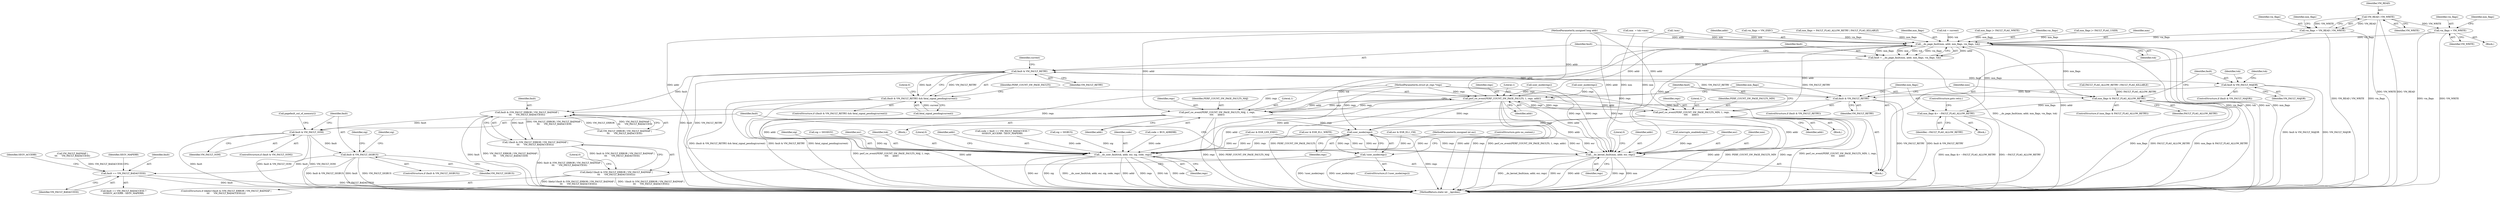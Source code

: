 digraph "1_linux_5a0fdfada3a2aa50d7b947a2e958bf00cbe0d830_0@del" {
"1000125" [label="(Call,VM_READ | VM_WRITE)"];
"1000123" [label="(Call,vm_flags = VM_READ | VM_WRITE)"];
"1000224" [label="(Call,__do_page_fault(mm, addr, mm_flags, vm_flags, tsk))"];
"1000222" [label="(Call,fault = __do_page_fault(mm, addr, mm_flags, vm_flags, tsk))"];
"1000232" [label="(Call,fault & VM_FAULT_RETRY)"];
"1000231" [label="(Call,(fault & VM_FAULT_RETRY) && fatal_signal_pending(current))"];
"1000250" [label="(Call,fault & VM_FAULT_MAJOR)"];
"1000275" [label="(Call,fault & VM_FAULT_RETRY)"];
"1000291" [label="(Call,fault & (VM_FAULT_ERROR | VM_FAULT_BADMAP |\n\t\t\t      VM_FAULT_BADACCESS))"];
"1000290" [label="(Call,!(fault & (VM_FAULT_ERROR | VM_FAULT_BADMAP |\n\t\t\t      VM_FAULT_BADACCESS)))"];
"1000289" [label="(Call,likely(!(fault & (VM_FAULT_ERROR | VM_FAULT_BADMAP |\n\t\t\t      VM_FAULT_BADACCESS))))"];
"1000306" [label="(Call,fault & VM_FAULT_OOM)"];
"1000314" [label="(Call,fault & VM_FAULT_SIGBUS)"];
"1000332" [label="(Call,fault == VM_FAULT_BADACCESS)"];
"1000239" [label="(Call,perf_sw_event(PERF_COUNT_SW_PAGE_FAULTS, 1, regs, addr))"];
"1000258" [label="(Call,perf_sw_event(PERF_COUNT_SW_PAGE_FAULTS_MAJ, 1, regs,\n\t\t\t\t      addr))"];
"1000302" [label="(Call,user_mode(regs))"];
"1000301" [label="(Call,!user_mode(regs))"];
"1000337" [label="(Call,__do_user_fault(tsk, addr, esr, sig, code, regs))"];
"1000347" [label="(Call,__do_kernel_fault(mm, addr, esr, regs))"];
"1000269" [label="(Call,perf_sw_event(PERF_COUNT_SW_PAGE_FAULTS_MIN, 1, regs,\n\t\t\t\t      addr))"];
"1000245" [label="(Call,mm_flags & FAULT_FLAG_ALLOW_RETRY)"];
"1000279" [label="(Call,mm_flags &= ~FAULT_FLAG_ALLOW_RETRY)"];
"1000177" [label="(Call,vm_flags = VM_WRITE)"];
"1000149" [label="(Call,!mm)"];
"1000262" [label="(Identifier,addr)"];
"1000275" [label="(Call,fault & VM_FAULT_RETRY)"];
"1000272" [label="(Identifier,regs)"];
"1000276" [label="(Identifier,fault)"];
"1000307" [label="(Identifier,fault)"];
"1000123" [label="(Call,vm_flags = VM_READ | VM_WRITE)"];
"1000231" [label="(Call,(fault & VM_FAULT_RETRY) && fatal_signal_pending(current))"];
"1000124" [label="(Identifier,vm_flags)"];
"1000292" [label="(Identifier,fault)"];
"1000335" [label="(Identifier,SEGV_ACCERR)"];
"1000299" [label="(Literal,0)"];
"1000340" [label="(Identifier,esr)"];
"1000260" [label="(Literal,1)"];
"1000240" [label="(Identifier,PERF_COUNT_SW_PAGE_FAULTS)"];
"1000264" [label="(Block,)"];
"1000295" [label="(Call,VM_FAULT_BADMAP |\n\t\t\t      VM_FAULT_BADACCESS)"];
"1000286" [label="(Identifier,mm)"];
"1000224" [label="(Call,__do_page_fault(mm, addr, mm_flags, vm_flags, tsk))"];
"1000336" [label="(Identifier,SEGV_MAPERR)"];
"1000244" [label="(ControlStructure,if (mm_flags & FAULT_FLAG_ALLOW_RETRY))"];
"1000222" [label="(Call,fault = __do_page_fault(mm, addr, mm_flags, vm_flags, tsk))"];
"1000126" [label="(Identifier,VM_READ)"];
"1000338" [label="(Identifier,tsk)"];
"1000159" [label="(Call,esr & ESR_LNX_EXEC)"];
"1000179" [label="(Identifier,VM_WRITE)"];
"1000267" [label="(Identifier,tsk)"];
"1000353" [label="(Literal,0)"];
"1000279" [label="(Call,mm_flags &= ~FAULT_FLAG_ALLOW_RETRY)"];
"1000349" [label="(Identifier,addr)"];
"1000143" [label="(Call,interrupts_enabled(regs))"];
"1000178" [label="(Identifier,vm_flags)"];
"1000242" [label="(Identifier,regs)"];
"1000229" [label="(Identifier,tsk)"];
"1000131" [label="(Call,FAULT_FLAG_ALLOW_RETRY | FAULT_FLAG_KILLABLE)"];
"1000225" [label="(Identifier,mm)"];
"1000169" [label="(Call,esr & ESR_EL1_WRITE)"];
"1000321" [label="(Call,code = BUS_ADRERR)"];
"1000332" [label="(Call,fault == VM_FAULT_BADACCESS)"];
"1000341" [label="(Identifier,sig)"];
"1000333" [label="(Identifier,fault)"];
"1000250" [label="(Call,fault & VM_FAULT_MAJOR)"];
"1000291" [label="(Call,fault & (VM_FAULT_ERROR | VM_FAULT_BADMAP |\n\t\t\t      VM_FAULT_BADACCESS))"];
"1000326" [label="(Call,sig = SIGSEGV)"];
"1000347" [label="(Call,__do_kernel_fault(mm, addr, esr, regs))"];
"1000214" [label="(Call,user_mode(regs))"];
"1000304" [label="(ControlStructure,goto no_context;)"];
"1000319" [label="(Identifier,sig)"];
"1000181" [label="(Identifier,mm_flags)"];
"1000301" [label="(Call,!user_mode(regs))"];
"1000226" [label="(Identifier,addr)"];
"1000251" [label="(Identifier,fault)"];
"1000306" [label="(Call,fault & VM_FAULT_OOM)"];
"1000261" [label="(Identifier,regs)"];
"1000343" [label="(Identifier,regs)"];
"1000137" [label="(Call,mm  = tsk->mm)"];
"1000350" [label="(Identifier,esr)"];
"1000232" [label="(Call,fault & VM_FAULT_RETRY)"];
"1000116" [label="(Block,)"];
"1000334" [label="(Identifier,VM_FAULT_BADACCESS)"];
"1000236" [label="(Identifier,current)"];
"1000269" [label="(Call,perf_sw_event(PERF_COUNT_SW_PAGE_FAULTS_MIN, 1, regs,\n\t\t\t\t      addr))"];
"1000194" [label="(Call,user_mode(regs))"];
"1000271" [label="(Literal,1)"];
"1000305" [label="(ControlStructure,if (fault & VM_FAULT_OOM))"];
"1000127" [label="(Identifier,VM_WRITE)"];
"1000256" [label="(Identifier,tsk)"];
"1000280" [label="(Identifier,mm_flags)"];
"1000241" [label="(Literal,1)"];
"1000247" [label="(Identifier,FAULT_FLAG_ALLOW_RETRY)"];
"1000337" [label="(Call,__do_user_fault(tsk, addr, esr, sig, code, regs))"];
"1000281" [label="(Identifier,~FAULT_FLAG_ALLOW_RETRY)"];
"1000293" [label="(Call,VM_FAULT_ERROR | VM_FAULT_BADMAP |\n\t\t\t      VM_FAULT_BADACCESS)"];
"1000278" [label="(Block,)"];
"1000238" [label="(Literal,0)"];
"1000234" [label="(Identifier,VM_FAULT_RETRY)"];
"1000300" [label="(ControlStructure,if (!user_mode(regs)))"];
"1000259" [label="(Identifier,PERF_COUNT_SW_PAGE_FAULTS_MAJ)"];
"1000173" [label="(Call,esr & ESR_EL1_CM)"];
"1000115" [label="(MethodParameterIn,struct pt_regs *regs)"];
"1000277" [label="(Identifier,VM_FAULT_RETRY)"];
"1000163" [label="(Call,vm_flags = VM_EXEC)"];
"1000270" [label="(Identifier,PERF_COUNT_SW_PAGE_FAULTS_MIN)"];
"1000253" [label="(Block,)"];
"1000130" [label="(Identifier,mm_flags)"];
"1000351" [label="(Identifier,regs)"];
"1000223" [label="(Identifier,fault)"];
"1000288" [label="(ControlStructure,if (likely(!(fault & (VM_FAULT_ERROR | VM_FAULT_BADMAP |\n\t\t\t      VM_FAULT_BADACCESS)))))"];
"1000114" [label="(MethodParameterIn,unsigned int esr)"];
"1000345" [label="(Literal,0)"];
"1000125" [label="(Call,VM_READ | VM_WRITE)"];
"1000331" [label="(Call,fault == VM_FAULT_BADACCESS ?\n\t\t\tSEGV_ACCERR : SEGV_MAPERR)"];
"1000245" [label="(Call,mm_flags & FAULT_FLAG_ALLOW_RETRY)"];
"1000258" [label="(Call,perf_sw_event(PERF_COUNT_SW_PAGE_FAULTS_MAJ, 1, regs,\n\t\t\t\t      addr))"];
"1000339" [label="(Identifier,addr)"];
"1000303" [label="(Identifier,regs)"];
"1000354" [label="(MethodReturn,static int __kprobes)"];
"1000246" [label="(Identifier,mm_flags)"];
"1000315" [label="(Identifier,fault)"];
"1000243" [label="(Identifier,addr)"];
"1000310" [label="(Call,pagefault_out_of_memory())"];
"1000314" [label="(Call,fault & VM_FAULT_SIGBUS)"];
"1000282" [label="(ControlStructure,goto retry;)"];
"1000327" [label="(Identifier,sig)"];
"1000113" [label="(MethodParameterIn,unsigned long addr)"];
"1000289" [label="(Call,likely(!(fault & (VM_FAULT_ERROR | VM_FAULT_BADMAP |\n\t\t\t      VM_FAULT_BADACCESS))))"];
"1000233" [label="(Identifier,fault)"];
"1000313" [label="(ControlStructure,if (fault & VM_FAULT_SIGBUS))"];
"1000302" [label="(Call,user_mode(regs))"];
"1000308" [label="(Identifier,VM_FAULT_OOM)"];
"1000176" [label="(Block,)"];
"1000235" [label="(Call,fatal_signal_pending(current))"];
"1000273" [label="(Identifier,addr)"];
"1000329" [label="(Call,code = fault == VM_FAULT_BADACCESS ?\n\t\t\tSEGV_ACCERR : SEGV_MAPERR)"];
"1000129" [label="(Call,mm_flags = FAULT_FLAG_ALLOW_RETRY | FAULT_FLAG_KILLABLE)"];
"1000227" [label="(Identifier,mm_flags)"];
"1000230" [label="(ControlStructure,if ((fault & VM_FAULT_RETRY) && fatal_signal_pending(current)))"];
"1000252" [label="(Identifier,VM_FAULT_MAJOR)"];
"1000348" [label="(Identifier,mm)"];
"1000274" [label="(ControlStructure,if (fault & VM_FAULT_RETRY))"];
"1000134" [label="(Call,tsk = current)"];
"1000316" [label="(Identifier,VM_FAULT_SIGBUS)"];
"1000239" [label="(Call,perf_sw_event(PERF_COUNT_SW_PAGE_FAULTS, 1, regs, addr))"];
"1000318" [label="(Call,sig = SIGBUS)"];
"1000180" [label="(Call,mm_flags |= FAULT_FLAG_WRITE)"];
"1000290" [label="(Call,!(fault & (VM_FAULT_ERROR | VM_FAULT_BADMAP |\n\t\t\t      VM_FAULT_BADACCESS)))"];
"1000177" [label="(Call,vm_flags = VM_WRITE)"];
"1000228" [label="(Identifier,vm_flags)"];
"1000155" [label="(Call,mm_flags |= FAULT_FLAG_USER)"];
"1000342" [label="(Identifier,code)"];
"1000249" [label="(ControlStructure,if (fault & VM_FAULT_MAJOR))"];
"1000125" -> "1000123"  [label="AST: "];
"1000125" -> "1000127"  [label="CFG: "];
"1000126" -> "1000125"  [label="AST: "];
"1000127" -> "1000125"  [label="AST: "];
"1000123" -> "1000125"  [label="CFG: "];
"1000125" -> "1000354"  [label="DDG: VM_READ"];
"1000125" -> "1000354"  [label="DDG: VM_WRITE"];
"1000125" -> "1000123"  [label="DDG: VM_READ"];
"1000125" -> "1000123"  [label="DDG: VM_WRITE"];
"1000125" -> "1000177"  [label="DDG: VM_WRITE"];
"1000123" -> "1000116"  [label="AST: "];
"1000124" -> "1000123"  [label="AST: "];
"1000130" -> "1000123"  [label="CFG: "];
"1000123" -> "1000354"  [label="DDG: VM_READ | VM_WRITE"];
"1000123" -> "1000354"  [label="DDG: vm_flags"];
"1000123" -> "1000224"  [label="DDG: vm_flags"];
"1000224" -> "1000222"  [label="AST: "];
"1000224" -> "1000229"  [label="CFG: "];
"1000225" -> "1000224"  [label="AST: "];
"1000226" -> "1000224"  [label="AST: "];
"1000227" -> "1000224"  [label="AST: "];
"1000228" -> "1000224"  [label="AST: "];
"1000229" -> "1000224"  [label="AST: "];
"1000222" -> "1000224"  [label="CFG: "];
"1000224" -> "1000354"  [label="DDG: mm"];
"1000224" -> "1000354"  [label="DDG: mm_flags"];
"1000224" -> "1000354"  [label="DDG: addr"];
"1000224" -> "1000354"  [label="DDG: vm_flags"];
"1000224" -> "1000354"  [label="DDG: tsk"];
"1000224" -> "1000222"  [label="DDG: addr"];
"1000224" -> "1000222"  [label="DDG: mm_flags"];
"1000224" -> "1000222"  [label="DDG: mm"];
"1000224" -> "1000222"  [label="DDG: tsk"];
"1000224" -> "1000222"  [label="DDG: vm_flags"];
"1000149" -> "1000224"  [label="DDG: mm"];
"1000137" -> "1000224"  [label="DDG: mm"];
"1000258" -> "1000224"  [label="DDG: addr"];
"1000269" -> "1000224"  [label="DDG: addr"];
"1000113" -> "1000224"  [label="DDG: addr"];
"1000129" -> "1000224"  [label="DDG: mm_flags"];
"1000279" -> "1000224"  [label="DDG: mm_flags"];
"1000180" -> "1000224"  [label="DDG: mm_flags"];
"1000155" -> "1000224"  [label="DDG: mm_flags"];
"1000177" -> "1000224"  [label="DDG: vm_flags"];
"1000163" -> "1000224"  [label="DDG: vm_flags"];
"1000134" -> "1000224"  [label="DDG: tsk"];
"1000224" -> "1000239"  [label="DDG: addr"];
"1000224" -> "1000245"  [label="DDG: mm_flags"];
"1000224" -> "1000337"  [label="DDG: tsk"];
"1000224" -> "1000347"  [label="DDG: mm"];
"1000222" -> "1000116"  [label="AST: "];
"1000223" -> "1000222"  [label="AST: "];
"1000233" -> "1000222"  [label="CFG: "];
"1000222" -> "1000354"  [label="DDG: __do_page_fault(mm, addr, mm_flags, vm_flags, tsk)"];
"1000222" -> "1000232"  [label="DDG: fault"];
"1000232" -> "1000231"  [label="AST: "];
"1000232" -> "1000234"  [label="CFG: "];
"1000233" -> "1000232"  [label="AST: "];
"1000234" -> "1000232"  [label="AST: "];
"1000236" -> "1000232"  [label="CFG: "];
"1000231" -> "1000232"  [label="CFG: "];
"1000232" -> "1000354"  [label="DDG: fault"];
"1000232" -> "1000354"  [label="DDG: VM_FAULT_RETRY"];
"1000232" -> "1000231"  [label="DDG: fault"];
"1000232" -> "1000231"  [label="DDG: VM_FAULT_RETRY"];
"1000275" -> "1000232"  [label="DDG: VM_FAULT_RETRY"];
"1000232" -> "1000250"  [label="DDG: fault"];
"1000232" -> "1000275"  [label="DDG: VM_FAULT_RETRY"];
"1000232" -> "1000291"  [label="DDG: fault"];
"1000231" -> "1000230"  [label="AST: "];
"1000231" -> "1000235"  [label="CFG: "];
"1000235" -> "1000231"  [label="AST: "];
"1000238" -> "1000231"  [label="CFG: "];
"1000240" -> "1000231"  [label="CFG: "];
"1000231" -> "1000354"  [label="DDG: fatal_signal_pending(current)"];
"1000231" -> "1000354"  [label="DDG: (fault & VM_FAULT_RETRY) && fatal_signal_pending(current)"];
"1000231" -> "1000354"  [label="DDG: fault & VM_FAULT_RETRY"];
"1000235" -> "1000231"  [label="DDG: current"];
"1000250" -> "1000249"  [label="AST: "];
"1000250" -> "1000252"  [label="CFG: "];
"1000251" -> "1000250"  [label="AST: "];
"1000252" -> "1000250"  [label="AST: "];
"1000256" -> "1000250"  [label="CFG: "];
"1000267" -> "1000250"  [label="CFG: "];
"1000250" -> "1000354"  [label="DDG: VM_FAULT_MAJOR"];
"1000250" -> "1000354"  [label="DDG: fault & VM_FAULT_MAJOR"];
"1000250" -> "1000275"  [label="DDG: fault"];
"1000275" -> "1000274"  [label="AST: "];
"1000275" -> "1000277"  [label="CFG: "];
"1000276" -> "1000275"  [label="AST: "];
"1000277" -> "1000275"  [label="AST: "];
"1000280" -> "1000275"  [label="CFG: "];
"1000286" -> "1000275"  [label="CFG: "];
"1000275" -> "1000354"  [label="DDG: fault & VM_FAULT_RETRY"];
"1000275" -> "1000354"  [label="DDG: VM_FAULT_RETRY"];
"1000275" -> "1000291"  [label="DDG: fault"];
"1000291" -> "1000290"  [label="AST: "];
"1000291" -> "1000293"  [label="CFG: "];
"1000292" -> "1000291"  [label="AST: "];
"1000293" -> "1000291"  [label="AST: "];
"1000290" -> "1000291"  [label="CFG: "];
"1000291" -> "1000354"  [label="DDG: fault"];
"1000291" -> "1000354"  [label="DDG: VM_FAULT_ERROR | VM_FAULT_BADMAP |\n\t\t\t      VM_FAULT_BADACCESS"];
"1000291" -> "1000290"  [label="DDG: fault"];
"1000291" -> "1000290"  [label="DDG: VM_FAULT_ERROR | VM_FAULT_BADMAP |\n\t\t\t      VM_FAULT_BADACCESS"];
"1000293" -> "1000291"  [label="DDG: VM_FAULT_ERROR"];
"1000293" -> "1000291"  [label="DDG: VM_FAULT_BADMAP |\n\t\t\t      VM_FAULT_BADACCESS"];
"1000291" -> "1000306"  [label="DDG: fault"];
"1000290" -> "1000289"  [label="AST: "];
"1000289" -> "1000290"  [label="CFG: "];
"1000290" -> "1000354"  [label="DDG: fault & (VM_FAULT_ERROR | VM_FAULT_BADMAP |\n\t\t\t      VM_FAULT_BADACCESS)"];
"1000290" -> "1000289"  [label="DDG: fault & (VM_FAULT_ERROR | VM_FAULT_BADMAP |\n\t\t\t      VM_FAULT_BADACCESS)"];
"1000289" -> "1000288"  [label="AST: "];
"1000299" -> "1000289"  [label="CFG: "];
"1000303" -> "1000289"  [label="CFG: "];
"1000289" -> "1000354"  [label="DDG: !(fault & (VM_FAULT_ERROR | VM_FAULT_BADMAP |\n\t\t\t      VM_FAULT_BADACCESS))"];
"1000289" -> "1000354"  [label="DDG: likely(!(fault & (VM_FAULT_ERROR | VM_FAULT_BADMAP |\n\t\t\t      VM_FAULT_BADACCESS)))"];
"1000306" -> "1000305"  [label="AST: "];
"1000306" -> "1000308"  [label="CFG: "];
"1000307" -> "1000306"  [label="AST: "];
"1000308" -> "1000306"  [label="AST: "];
"1000310" -> "1000306"  [label="CFG: "];
"1000315" -> "1000306"  [label="CFG: "];
"1000306" -> "1000354"  [label="DDG: fault"];
"1000306" -> "1000354"  [label="DDG: fault & VM_FAULT_OOM"];
"1000306" -> "1000354"  [label="DDG: VM_FAULT_OOM"];
"1000306" -> "1000314"  [label="DDG: fault"];
"1000314" -> "1000313"  [label="AST: "];
"1000314" -> "1000316"  [label="CFG: "];
"1000315" -> "1000314"  [label="AST: "];
"1000316" -> "1000314"  [label="AST: "];
"1000319" -> "1000314"  [label="CFG: "];
"1000327" -> "1000314"  [label="CFG: "];
"1000314" -> "1000354"  [label="DDG: fault"];
"1000314" -> "1000354"  [label="DDG: VM_FAULT_SIGBUS"];
"1000314" -> "1000354"  [label="DDG: fault & VM_FAULT_SIGBUS"];
"1000314" -> "1000332"  [label="DDG: fault"];
"1000332" -> "1000331"  [label="AST: "];
"1000332" -> "1000334"  [label="CFG: "];
"1000333" -> "1000332"  [label="AST: "];
"1000334" -> "1000332"  [label="AST: "];
"1000335" -> "1000332"  [label="CFG: "];
"1000336" -> "1000332"  [label="CFG: "];
"1000332" -> "1000354"  [label="DDG: VM_FAULT_BADACCESS"];
"1000332" -> "1000354"  [label="DDG: fault"];
"1000295" -> "1000332"  [label="DDG: VM_FAULT_BADACCESS"];
"1000239" -> "1000116"  [label="AST: "];
"1000239" -> "1000243"  [label="CFG: "];
"1000240" -> "1000239"  [label="AST: "];
"1000241" -> "1000239"  [label="AST: "];
"1000242" -> "1000239"  [label="AST: "];
"1000243" -> "1000239"  [label="AST: "];
"1000246" -> "1000239"  [label="CFG: "];
"1000239" -> "1000354"  [label="DDG: perf_sw_event(PERF_COUNT_SW_PAGE_FAULTS, 1, regs, addr)"];
"1000239" -> "1000354"  [label="DDG: PERF_COUNT_SW_PAGE_FAULTS"];
"1000239" -> "1000354"  [label="DDG: regs"];
"1000239" -> "1000354"  [label="DDG: addr"];
"1000194" -> "1000239"  [label="DDG: regs"];
"1000214" -> "1000239"  [label="DDG: regs"];
"1000258" -> "1000239"  [label="DDG: regs"];
"1000269" -> "1000239"  [label="DDG: regs"];
"1000115" -> "1000239"  [label="DDG: regs"];
"1000113" -> "1000239"  [label="DDG: addr"];
"1000239" -> "1000258"  [label="DDG: regs"];
"1000239" -> "1000258"  [label="DDG: addr"];
"1000239" -> "1000269"  [label="DDG: regs"];
"1000239" -> "1000269"  [label="DDG: addr"];
"1000239" -> "1000302"  [label="DDG: regs"];
"1000239" -> "1000337"  [label="DDG: addr"];
"1000239" -> "1000347"  [label="DDG: addr"];
"1000258" -> "1000253"  [label="AST: "];
"1000258" -> "1000262"  [label="CFG: "];
"1000259" -> "1000258"  [label="AST: "];
"1000260" -> "1000258"  [label="AST: "];
"1000261" -> "1000258"  [label="AST: "];
"1000262" -> "1000258"  [label="AST: "];
"1000276" -> "1000258"  [label="CFG: "];
"1000258" -> "1000354"  [label="DDG: PERF_COUNT_SW_PAGE_FAULTS_MAJ"];
"1000258" -> "1000354"  [label="DDG: perf_sw_event(PERF_COUNT_SW_PAGE_FAULTS_MAJ, 1, regs,\n\t\t\t\t      addr)"];
"1000258" -> "1000354"  [label="DDG: addr"];
"1000258" -> "1000354"  [label="DDG: regs"];
"1000115" -> "1000258"  [label="DDG: regs"];
"1000113" -> "1000258"  [label="DDG: addr"];
"1000258" -> "1000302"  [label="DDG: regs"];
"1000258" -> "1000337"  [label="DDG: addr"];
"1000258" -> "1000347"  [label="DDG: addr"];
"1000302" -> "1000301"  [label="AST: "];
"1000302" -> "1000303"  [label="CFG: "];
"1000303" -> "1000302"  [label="AST: "];
"1000301" -> "1000302"  [label="CFG: "];
"1000302" -> "1000354"  [label="DDG: regs"];
"1000302" -> "1000301"  [label="DDG: regs"];
"1000269" -> "1000302"  [label="DDG: regs"];
"1000115" -> "1000302"  [label="DDG: regs"];
"1000302" -> "1000337"  [label="DDG: regs"];
"1000302" -> "1000347"  [label="DDG: regs"];
"1000301" -> "1000300"  [label="AST: "];
"1000304" -> "1000301"  [label="CFG: "];
"1000307" -> "1000301"  [label="CFG: "];
"1000301" -> "1000354"  [label="DDG: !user_mode(regs)"];
"1000301" -> "1000354"  [label="DDG: user_mode(regs)"];
"1000337" -> "1000116"  [label="AST: "];
"1000337" -> "1000343"  [label="CFG: "];
"1000338" -> "1000337"  [label="AST: "];
"1000339" -> "1000337"  [label="AST: "];
"1000340" -> "1000337"  [label="AST: "];
"1000341" -> "1000337"  [label="AST: "];
"1000342" -> "1000337"  [label="AST: "];
"1000343" -> "1000337"  [label="AST: "];
"1000345" -> "1000337"  [label="CFG: "];
"1000337" -> "1000354"  [label="DDG: addr"];
"1000337" -> "1000354"  [label="DDG: regs"];
"1000337" -> "1000354"  [label="DDG: tsk"];
"1000337" -> "1000354"  [label="DDG: code"];
"1000337" -> "1000354"  [label="DDG: esr"];
"1000337" -> "1000354"  [label="DDG: sig"];
"1000337" -> "1000354"  [label="DDG: __do_user_fault(tsk, addr, esr, sig, code, regs)"];
"1000269" -> "1000337"  [label="DDG: addr"];
"1000113" -> "1000337"  [label="DDG: addr"];
"1000169" -> "1000337"  [label="DDG: esr"];
"1000173" -> "1000337"  [label="DDG: esr"];
"1000159" -> "1000337"  [label="DDG: esr"];
"1000114" -> "1000337"  [label="DDG: esr"];
"1000318" -> "1000337"  [label="DDG: sig"];
"1000326" -> "1000337"  [label="DDG: sig"];
"1000329" -> "1000337"  [label="DDG: code"];
"1000321" -> "1000337"  [label="DDG: code"];
"1000115" -> "1000337"  [label="DDG: regs"];
"1000347" -> "1000116"  [label="AST: "];
"1000347" -> "1000351"  [label="CFG: "];
"1000348" -> "1000347"  [label="AST: "];
"1000349" -> "1000347"  [label="AST: "];
"1000350" -> "1000347"  [label="AST: "];
"1000351" -> "1000347"  [label="AST: "];
"1000353" -> "1000347"  [label="CFG: "];
"1000347" -> "1000354"  [label="DDG: addr"];
"1000347" -> "1000354"  [label="DDG: regs"];
"1000347" -> "1000354"  [label="DDG: mm"];
"1000347" -> "1000354"  [label="DDG: __do_kernel_fault(mm, addr, esr, regs)"];
"1000347" -> "1000354"  [label="DDG: esr"];
"1000149" -> "1000347"  [label="DDG: mm"];
"1000137" -> "1000347"  [label="DDG: mm"];
"1000269" -> "1000347"  [label="DDG: addr"];
"1000113" -> "1000347"  [label="DDG: addr"];
"1000169" -> "1000347"  [label="DDG: esr"];
"1000173" -> "1000347"  [label="DDG: esr"];
"1000159" -> "1000347"  [label="DDG: esr"];
"1000114" -> "1000347"  [label="DDG: esr"];
"1000194" -> "1000347"  [label="DDG: regs"];
"1000143" -> "1000347"  [label="DDG: regs"];
"1000214" -> "1000347"  [label="DDG: regs"];
"1000115" -> "1000347"  [label="DDG: regs"];
"1000269" -> "1000264"  [label="AST: "];
"1000269" -> "1000273"  [label="CFG: "];
"1000270" -> "1000269"  [label="AST: "];
"1000271" -> "1000269"  [label="AST: "];
"1000272" -> "1000269"  [label="AST: "];
"1000273" -> "1000269"  [label="AST: "];
"1000276" -> "1000269"  [label="CFG: "];
"1000269" -> "1000354"  [label="DDG: perf_sw_event(PERF_COUNT_SW_PAGE_FAULTS_MIN, 1, regs,\n\t\t\t\t      addr)"];
"1000269" -> "1000354"  [label="DDG: addr"];
"1000269" -> "1000354"  [label="DDG: PERF_COUNT_SW_PAGE_FAULTS_MIN"];
"1000269" -> "1000354"  [label="DDG: regs"];
"1000115" -> "1000269"  [label="DDG: regs"];
"1000113" -> "1000269"  [label="DDG: addr"];
"1000245" -> "1000244"  [label="AST: "];
"1000245" -> "1000247"  [label="CFG: "];
"1000246" -> "1000245"  [label="AST: "];
"1000247" -> "1000245"  [label="AST: "];
"1000251" -> "1000245"  [label="CFG: "];
"1000286" -> "1000245"  [label="CFG: "];
"1000245" -> "1000354"  [label="DDG: mm_flags & FAULT_FLAG_ALLOW_RETRY"];
"1000245" -> "1000354"  [label="DDG: mm_flags"];
"1000245" -> "1000354"  [label="DDG: FAULT_FLAG_ALLOW_RETRY"];
"1000131" -> "1000245"  [label="DDG: FAULT_FLAG_ALLOW_RETRY"];
"1000245" -> "1000279"  [label="DDG: mm_flags"];
"1000279" -> "1000278"  [label="AST: "];
"1000279" -> "1000281"  [label="CFG: "];
"1000280" -> "1000279"  [label="AST: "];
"1000281" -> "1000279"  [label="AST: "];
"1000282" -> "1000279"  [label="CFG: "];
"1000279" -> "1000354"  [label="DDG: ~FAULT_FLAG_ALLOW_RETRY"];
"1000279" -> "1000354"  [label="DDG: mm_flags &= ~FAULT_FLAG_ALLOW_RETRY"];
"1000177" -> "1000176"  [label="AST: "];
"1000177" -> "1000179"  [label="CFG: "];
"1000178" -> "1000177"  [label="AST: "];
"1000179" -> "1000177"  [label="AST: "];
"1000181" -> "1000177"  [label="CFG: "];
"1000177" -> "1000354"  [label="DDG: vm_flags"];
"1000177" -> "1000354"  [label="DDG: VM_WRITE"];
}
